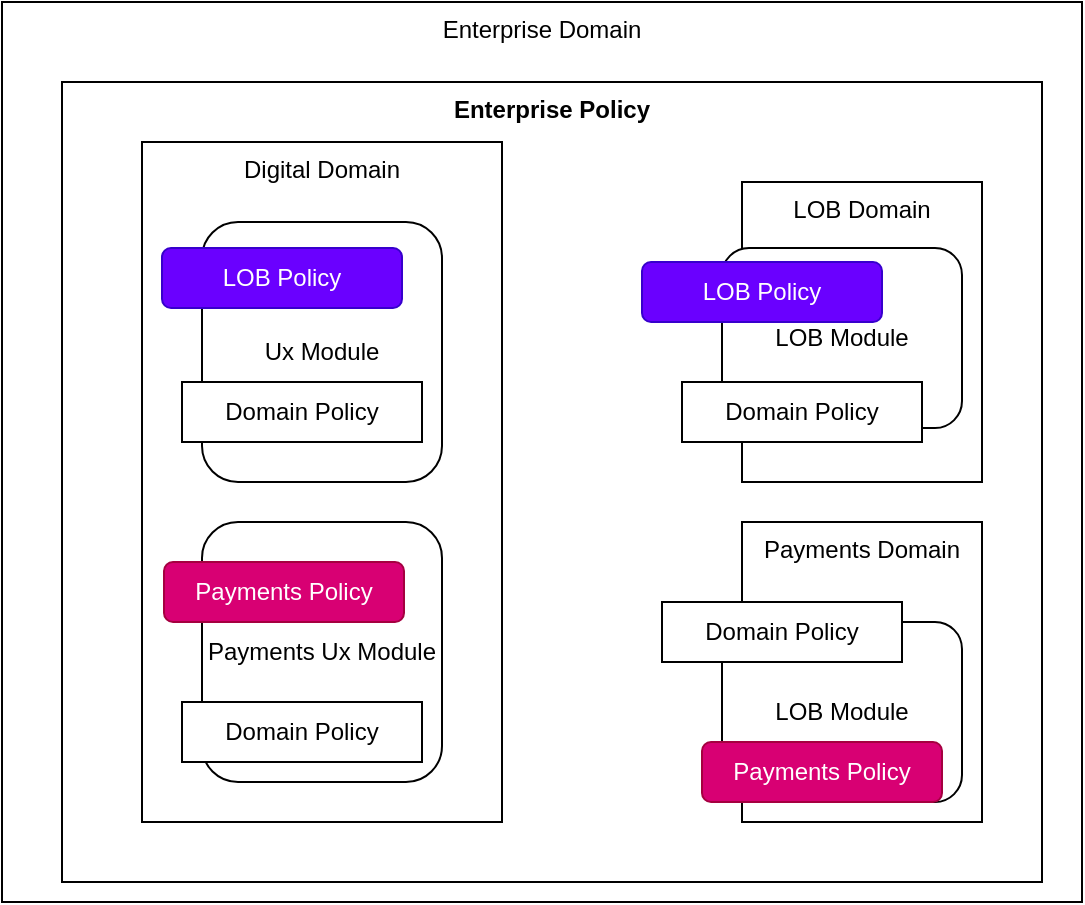 <mxfile>
    <diagram id="0NhBDQqlOkE9KcMVYWDr" name="Page-1">
        <mxGraphModel dx="883" dy="882" grid="1" gridSize="10" guides="1" tooltips="1" connect="1" arrows="1" fold="1" page="1" pageScale="1" pageWidth="827" pageHeight="1169" math="0" shadow="0">
            <root>
                <mxCell id="0"/>
                <mxCell id="1" parent="0"/>
                <mxCell id="9" value="Enterprise Domain" style="rounded=0;whiteSpace=wrap;html=1;verticalAlign=top;" vertex="1" parent="1">
                    <mxGeometry x="100" y="60" width="540" height="450" as="geometry"/>
                </mxCell>
                <mxCell id="5" value="Enterprise Policy" style="rounded=0;whiteSpace=wrap;html=1;fontStyle=1;verticalAlign=top;" vertex="1" parent="1">
                    <mxGeometry x="130" y="100" width="490" height="400" as="geometry"/>
                </mxCell>
                <mxCell id="7" value="LOB Domain" style="rounded=0;whiteSpace=wrap;html=1;verticalAlign=top;" vertex="1" parent="1">
                    <mxGeometry x="470" y="150" width="120" height="150" as="geometry"/>
                </mxCell>
                <mxCell id="2" value="LOB Module" style="rounded=1;whiteSpace=wrap;html=1;" vertex="1" parent="1">
                    <mxGeometry x="460" y="183" width="120" height="90" as="geometry"/>
                </mxCell>
                <mxCell id="10" value="Digital Domain" style="rounded=0;whiteSpace=wrap;html=1;verticalAlign=top;" vertex="1" parent="1">
                    <mxGeometry x="170" y="130" width="180" height="340" as="geometry"/>
                </mxCell>
                <mxCell id="3" value="Ux Module" style="rounded=1;whiteSpace=wrap;html=1;" vertex="1" parent="1">
                    <mxGeometry x="200" y="170" width="120" height="130" as="geometry"/>
                </mxCell>
                <mxCell id="6" value="Domain Policy" style="rounded=0;whiteSpace=wrap;html=1;" vertex="1" parent="1">
                    <mxGeometry x="190" y="250" width="120" height="30" as="geometry"/>
                </mxCell>
                <mxCell id="11" value="Payments Domain" style="rounded=0;whiteSpace=wrap;html=1;verticalAlign=top;" vertex="1" parent="1">
                    <mxGeometry x="470" y="320" width="120" height="150" as="geometry"/>
                </mxCell>
                <mxCell id="12" value="Payments Ux Module" style="rounded=1;whiteSpace=wrap;html=1;" vertex="1" parent="1">
                    <mxGeometry x="200" y="320" width="120" height="130" as="geometry"/>
                </mxCell>
                <mxCell id="14" value="Domain Policy" style="rounded=0;whiteSpace=wrap;html=1;" vertex="1" parent="1">
                    <mxGeometry x="190" y="410" width="120" height="30" as="geometry"/>
                </mxCell>
                <mxCell id="16" value="LOB Module" style="rounded=1;whiteSpace=wrap;html=1;" vertex="1" parent="1">
                    <mxGeometry x="460" y="370" width="120" height="90" as="geometry"/>
                </mxCell>
                <mxCell id="13" value="Payments Policy" style="rounded=1;whiteSpace=wrap;html=1;fillColor=#d80073;fontColor=#ffffff;strokeColor=#A50040;" vertex="1" parent="1">
                    <mxGeometry x="450" y="430" width="120" height="30" as="geometry"/>
                </mxCell>
                <mxCell id="17" value="Domain Policy" style="rounded=0;whiteSpace=wrap;html=1;" vertex="1" parent="1">
                    <mxGeometry x="430" y="360" width="120" height="30" as="geometry"/>
                </mxCell>
                <mxCell id="18" value="Domain Policy" style="rounded=0;whiteSpace=wrap;html=1;" vertex="1" parent="1">
                    <mxGeometry x="440" y="250" width="120" height="30" as="geometry"/>
                </mxCell>
                <mxCell id="19" value="Payments Policy" style="rounded=1;whiteSpace=wrap;html=1;fillColor=#d80073;fontColor=#ffffff;strokeColor=#A50040;" vertex="1" parent="1">
                    <mxGeometry x="181" y="340" width="120" height="30" as="geometry"/>
                </mxCell>
                <mxCell id="20" value="LOB Policy" style="rounded=1;whiteSpace=wrap;html=1;fillColor=#6a00ff;fontColor=#ffffff;strokeColor=#3700CC;" vertex="1" parent="1">
                    <mxGeometry x="420" y="190" width="120" height="30" as="geometry"/>
                </mxCell>
                <mxCell id="21" value="LOB Policy" style="rounded=1;whiteSpace=wrap;html=1;fillColor=#6a00ff;fontColor=#ffffff;strokeColor=#3700CC;" vertex="1" parent="1">
                    <mxGeometry x="180" y="183" width="120" height="30" as="geometry"/>
                </mxCell>
            </root>
        </mxGraphModel>
    </diagram>
    <diagram id="r5HmfLE1yhrWmszGDmLt" name="Page-2">
        <mxGraphModel dx="1710" dy="882" grid="1" gridSize="10" guides="1" tooltips="1" connect="1" arrows="1" fold="1" page="1" pageScale="1" pageWidth="827" pageHeight="1169" math="0" shadow="0">
            <root>
                <mxCell id="0"/>
                <mxCell id="1" parent="0"/>
                <mxCell id="2QcMn7VzYFjL6mkvUL-K-1" value="Enterprise Domain" style="rounded=0;whiteSpace=wrap;html=1;verticalAlign=top;" vertex="1" parent="1">
                    <mxGeometry x="100" y="60" width="540" height="450" as="geometry"/>
                </mxCell>
                <mxCell id="2QcMn7VzYFjL6mkvUL-K-2" value="Enterprise Policy" style="rounded=0;whiteSpace=wrap;html=1;fontStyle=1;verticalAlign=top;" vertex="1" parent="1">
                    <mxGeometry x="130" y="100" width="490" height="400" as="geometry"/>
                </mxCell>
                <mxCell id="2QcMn7VzYFjL6mkvUL-K-3" value="LOB Domain" style="rounded=0;whiteSpace=wrap;html=1;verticalAlign=top;" vertex="1" parent="1">
                    <mxGeometry x="470" y="150" width="120" height="150" as="geometry"/>
                </mxCell>
                <mxCell id="2QcMn7VzYFjL6mkvUL-K-4" value="LOB Module" style="rounded=1;whiteSpace=wrap;html=1;" vertex="1" parent="1">
                    <mxGeometry x="460" y="183" width="120" height="90" as="geometry"/>
                </mxCell>
                <mxCell id="2QcMn7VzYFjL6mkvUL-K-5" value="Digital Domain" style="rounded=0;whiteSpace=wrap;html=1;verticalAlign=top;" vertex="1" parent="1">
                    <mxGeometry x="170" y="130" width="180" height="340" as="geometry"/>
                </mxCell>
                <mxCell id="2QcMn7VzYFjL6mkvUL-K-8" value="Payments Domain" style="rounded=0;whiteSpace=wrap;html=1;verticalAlign=top;" vertex="1" parent="1">
                    <mxGeometry x="470" y="320" width="120" height="150" as="geometry"/>
                </mxCell>
                <mxCell id="2QcMn7VzYFjL6mkvUL-K-27" style="edgeStyle=orthogonalEdgeStyle;html=1;entryX=0.5;entryY=1;entryDx=0;entryDy=0;" edge="1" parent="1" source="2QcMn7VzYFjL6mkvUL-K-9" target="2QcMn7VzYFjL6mkvUL-K-19">
                    <mxGeometry relative="1" as="geometry"/>
                </mxCell>
                <mxCell id="2QcMn7VzYFjL6mkvUL-K-9" value="RS&lt;br&gt;&lt;br&gt;Payments Ux Module" style="rounded=1;whiteSpace=wrap;html=1;" vertex="1" parent="1">
                    <mxGeometry x="200" y="330" width="120" height="100" as="geometry"/>
                </mxCell>
                <mxCell id="2QcMn7VzYFjL6mkvUL-K-11" value="LOB Module" style="rounded=1;whiteSpace=wrap;html=1;" vertex="1" parent="1">
                    <mxGeometry x="460" y="370" width="120" height="90" as="geometry"/>
                </mxCell>
                <mxCell id="2QcMn7VzYFjL6mkvUL-K-12" value="Payments Policy" style="rounded=1;whiteSpace=wrap;html=1;fillColor=#d80073;fontColor=#ffffff;strokeColor=#A50040;" vertex="1" parent="1">
                    <mxGeometry x="450" y="430" width="120" height="30" as="geometry"/>
                </mxCell>
                <mxCell id="2QcMn7VzYFjL6mkvUL-K-13" value="Domain Policy" style="rounded=0;whiteSpace=wrap;html=1;" vertex="1" parent="1">
                    <mxGeometry x="430" y="360" width="120" height="30" as="geometry"/>
                </mxCell>
                <mxCell id="2QcMn7VzYFjL6mkvUL-K-14" value="Domain Policy" style="rounded=0;whiteSpace=wrap;html=1;" vertex="1" parent="1">
                    <mxGeometry x="440" y="250" width="120" height="30" as="geometry"/>
                </mxCell>
                <mxCell id="2QcMn7VzYFjL6mkvUL-K-16" value="LOB Policy" style="rounded=1;whiteSpace=wrap;html=1;fillColor=#6a00ff;fontColor=#ffffff;strokeColor=#3700CC;" vertex="1" parent="1">
                    <mxGeometry x="420" y="190" width="120" height="30" as="geometry"/>
                </mxCell>
                <mxCell id="2QcMn7VzYFjL6mkvUL-K-28" style="edgeStyle=orthogonalEdgeStyle;html=1;entryX=0.5;entryY=0;entryDx=0;entryDy=0;" edge="1" parent="1" source="2QcMn7VzYFjL6mkvUL-K-18" target="2QcMn7VzYFjL6mkvUL-K-19">
                    <mxGeometry relative="1" as="geometry"/>
                </mxCell>
                <mxCell id="2QcMn7VzYFjL6mkvUL-K-18" value="AS" style="rounded=1;whiteSpace=wrap;html=1;" vertex="1" parent="1">
                    <mxGeometry x="200" y="180" width="120" height="60" as="geometry"/>
                </mxCell>
                <mxCell id="2QcMn7VzYFjL6mkvUL-K-19" value="PDP" style="rounded=1;whiteSpace=wrap;html=1;" vertex="1" parent="1">
                    <mxGeometry x="200" y="270" width="120" height="30" as="geometry"/>
                </mxCell>
                <mxCell id="2QcMn7VzYFjL6mkvUL-K-21" value="" style="whiteSpace=wrap;html=1;aspect=fixed;fillColor=#d80073;fontColor=#ffffff;strokeColor=#A50040;" vertex="1" parent="1">
                    <mxGeometry x="303" y="280" width="10" height="10" as="geometry"/>
                </mxCell>
                <mxCell id="2QcMn7VzYFjL6mkvUL-K-22" value="" style="whiteSpace=wrap;html=1;aspect=fixed;" vertex="1" parent="1">
                    <mxGeometry x="275" y="280" width="10" height="10" as="geometry"/>
                </mxCell>
                <mxCell id="2QcMn7VzYFjL6mkvUL-K-23" value="" style="whiteSpace=wrap;html=1;aspect=fixed;fillColor=#6a00ff;fontColor=#ffffff;strokeColor=#3700CC;" vertex="1" parent="1">
                    <mxGeometry x="290" y="280" width="10" height="10" as="geometry"/>
                </mxCell>
                <mxCell id="2QcMn7VzYFjL6mkvUL-K-25" style="edgeStyle=orthogonalEdgeStyle;html=1;entryX=0;entryY=0.5;entryDx=0;entryDy=0;" edge="1" parent="1" source="2QcMn7VzYFjL6mkvUL-K-24" target="2QcMn7VzYFjL6mkvUL-K-18">
                    <mxGeometry relative="1" as="geometry">
                        <Array as="points">
                            <mxPoint x="80" y="310"/>
                            <mxPoint x="80" y="210"/>
                        </Array>
                    </mxGeometry>
                </mxCell>
                <mxCell id="2QcMn7VzYFjL6mkvUL-K-26" style="edgeStyle=orthogonalEdgeStyle;html=1;" edge="1" parent="1" source="2QcMn7VzYFjL6mkvUL-K-24" target="2QcMn7VzYFjL6mkvUL-K-9">
                    <mxGeometry relative="1" as="geometry">
                        <Array as="points">
                            <mxPoint x="80" y="310"/>
                            <mxPoint x="80" y="380"/>
                        </Array>
                    </mxGeometry>
                </mxCell>
                <mxCell id="2QcMn7VzYFjL6mkvUL-K-24" value="Public Client" style="rounded=0;whiteSpace=wrap;html=1;" vertex="1" parent="1">
                    <mxGeometry x="-60" y="280" width="120" height="60" as="geometry"/>
                </mxCell>
            </root>
        </mxGraphModel>
    </diagram>
    <diagram id="4E2HkuodyDknHuRbR6Kd" name="Page-3">
        <mxGraphModel dx="883" dy="882" grid="1" gridSize="10" guides="1" tooltips="1" connect="1" arrows="1" fold="1" page="1" pageScale="1" pageWidth="827" pageHeight="1169" math="0" shadow="0">
            <root>
                <mxCell id="0"/>
                <mxCell id="1" parent="0"/>
                <mxCell id="Q-6CNGIWcLX0DS2mW6qz-1" value="Target Domain" style="rounded=0;whiteSpace=wrap;html=1;verticalAlign=top;fillColor=#6a00ff;fontColor=#ffffff;strokeColor=#3700CC;" vertex="1" parent="1">
                    <mxGeometry x="583" y="580" width="150" height="130" as="geometry"/>
                </mxCell>
                <mxCell id="T9dywFvAnH7qMnnh_MyF-12" value="" style="rounded=0;whiteSpace=wrap;html=1;" vertex="1" parent="1">
                    <mxGeometry x="360" y="227" width="160" height="180" as="geometry"/>
                </mxCell>
                <mxCell id="T9dywFvAnH7qMnnh_MyF-16" value="B1" style="html=1;entryX=0.25;entryY=1;entryDx=0;entryDy=0;" edge="1" parent="1" source="T9dywFvAnH7qMnnh_MyF-3" target="T9dywFvAnH7qMnnh_MyF-15">
                    <mxGeometry relative="1" as="geometry"/>
                </mxCell>
                <mxCell id="T9dywFvAnH7qMnnh_MyF-18" value="B3" style="edgeStyle=none;html=1;" edge="1" parent="1" source="T9dywFvAnH7qMnnh_MyF-3" target="T9dywFvAnH7qMnnh_MyF-13">
                    <mxGeometry relative="1" as="geometry"/>
                </mxCell>
                <mxCell id="T9dywFvAnH7qMnnh_MyF-26" style="edgeStyle=orthogonalEdgeStyle;html=1;fontColor=default;dashed=1;" edge="1" parent="1" source="T9dywFvAnH7qMnnh_MyF-3" target="T9dywFvAnH7qMnnh_MyF-4">
                    <mxGeometry relative="1" as="geometry">
                        <mxPoint x="210" y="280" as="targetPoint"/>
                    </mxGeometry>
                </mxCell>
                <mxCell id="T9dywFvAnH7qMnnh_MyF-3" value="RS [PEP]" style="rounded=1;whiteSpace=wrap;html=1;" vertex="1" parent="1">
                    <mxGeometry x="220" y="620" width="120" height="60" as="geometry"/>
                </mxCell>
                <mxCell id="QgZ9Ml4-NZsvO_y4UvHl-5" style="edgeStyle=orthogonalEdgeStyle;html=1;entryX=0.5;entryY=1;entryDx=0;entryDy=0;exitX=0.75;exitY=0;exitDx=0;exitDy=0;" edge="1" parent="1" source="QgZ9Ml4-NZsvO_y4UvHl-1" target="QgZ9Ml4-NZsvO_y4UvHl-3">
                    <mxGeometry relative="1" as="geometry"/>
                </mxCell>
                <mxCell id="QgZ9Ml4-NZsvO_y4UvHl-6" style="edgeStyle=orthogonalEdgeStyle;html=1;entryX=0;entryY=0.5;entryDx=0;entryDy=0;entryPerimeter=0;" edge="1" parent="1" source="QgZ9Ml4-NZsvO_y4UvHl-1" target="QgZ9Ml4-NZsvO_y4UvHl-2">
                    <mxGeometry relative="1" as="geometry"/>
                </mxCell>
                <mxCell id="QgZ9Ml4-NZsvO_y4UvHl-7" style="edgeStyle=orthogonalEdgeStyle;html=1;entryX=0;entryY=0.5;entryDx=0;entryDy=0;" edge="1" parent="1" source="QgZ9Ml4-NZsvO_y4UvHl-1" target="QgZ9Ml4-NZsvO_y4UvHl-4">
                    <mxGeometry relative="1" as="geometry">
                        <Array as="points">
                            <mxPoint x="560" y="255"/>
                            <mxPoint x="560" y="315"/>
                        </Array>
                    </mxGeometry>
                </mxCell>
                <mxCell id="QgZ9Ml4-NZsvO_y4UvHl-1" value="Target Domain Policy" style="rounded=1;whiteSpace=wrap;html=1;fillColor=#6a00ff;fontColor=#ffffff;strokeColor=#3700CC;" vertex="1" parent="1">
                    <mxGeometry x="380" y="240" width="120" height="30" as="geometry"/>
                </mxCell>
                <mxCell id="QgZ9Ml4-NZsvO_y4UvHl-2" value="" style="shape=cylinder3;whiteSpace=wrap;html=1;boundedLbl=1;backgroundOutline=1;size=15;" vertex="1" parent="1">
                    <mxGeometry x="620" y="150" width="60" height="80" as="geometry"/>
                </mxCell>
                <mxCell id="QgZ9Ml4-NZsvO_y4UvHl-3" value="IdP" style="rounded=1;whiteSpace=wrap;html=1;" vertex="1" parent="1">
                    <mxGeometry x="430" y="100" width="120" height="60" as="geometry"/>
                </mxCell>
                <mxCell id="QgZ9Ml4-NZsvO_y4UvHl-4" value="Limit" style="rounded=1;whiteSpace=wrap;html=1;" vertex="1" parent="1">
                    <mxGeometry x="600" y="300" width="120" height="30" as="geometry"/>
                </mxCell>
                <mxCell id="T9dywFvAnH7qMnnh_MyF-2" value="A3" style="edgeStyle=orthogonalEdgeStyle;html=1;" edge="1" parent="1" source="T9dywFvAnH7qMnnh_MyF-1" target="T9dywFvAnH7qMnnh_MyF-12">
                    <mxGeometry relative="1" as="geometry">
                        <Array as="points">
                            <mxPoint x="320" y="310"/>
                        </Array>
                    </mxGeometry>
                </mxCell>
                <mxCell id="T9dywFvAnH7qMnnh_MyF-1" value="" style="outlineConnect=0;dashed=0;verticalLabelPosition=bottom;verticalAlign=top;align=center;html=1;shape=mxgraph.aws3.saml_token;fillColor=#D2D3D3;gradientColor=none;" vertex="1" parent="1">
                    <mxGeometry x="290" y="585" width="39" height="40" as="geometry"/>
                </mxCell>
                <mxCell id="T9dywFvAnH7qMnnh_MyF-5" value="A1" style="edgeStyle=orthogonalEdgeStyle;html=1;" edge="1" parent="1" source="T9dywFvAnH7qMnnh_MyF-4">
                    <mxGeometry relative="1" as="geometry">
                        <mxPoint x="410" y="230" as="targetPoint"/>
                    </mxGeometry>
                </mxCell>
                <mxCell id="T9dywFvAnH7qMnnh_MyF-8" value="A1" style="edgeStyle=orthogonalEdgeStyle;html=1;entryX=0.5;entryY=0;entryDx=0;entryDy=0;" edge="1" parent="1" source="T9dywFvAnH7qMnnh_MyF-4" target="T9dywFvAnH7qMnnh_MyF-7">
                    <mxGeometry relative="1" as="geometry"/>
                </mxCell>
                <mxCell id="T9dywFvAnH7qMnnh_MyF-4" value="AS" style="rounded=1;whiteSpace=wrap;html=1;" vertex="1" parent="1">
                    <mxGeometry x="220" y="120" width="120" height="60" as="geometry"/>
                </mxCell>
                <mxCell id="T9dywFvAnH7qMnnh_MyF-6" value="" style="outlineConnect=0;dashed=0;verticalLabelPosition=bottom;verticalAlign=top;align=center;html=1;shape=mxgraph.aws3.saml_token;fillColor=#D2D3D3;gradientColor=none;" vertex="1" parent="1">
                    <mxGeometry x="70" y="190" width="39" height="40" as="geometry"/>
                </mxCell>
                <mxCell id="T9dywFvAnH7qMnnh_MyF-9" value="A2" style="edgeStyle=orthogonalEdgeStyle;html=1;entryX=0;entryY=0.5;entryDx=0;entryDy=0;" edge="1" parent="1" source="T9dywFvAnH7qMnnh_MyF-7" target="T9dywFvAnH7qMnnh_MyF-3">
                    <mxGeometry relative="1" as="geometry">
                        <Array as="points">
                            <mxPoint x="100" y="650"/>
                        </Array>
                    </mxGeometry>
                </mxCell>
                <mxCell id="T9dywFvAnH7qMnnh_MyF-7" value="Public" style="rounded=0;whiteSpace=wrap;html=1;" vertex="1" parent="1">
                    <mxGeometry x="40" y="260" width="120" height="60" as="geometry"/>
                </mxCell>
                <mxCell id="T9dywFvAnH7qMnnh_MyF-10" value="Domain Policy" style="rounded=1;whiteSpace=wrap;html=1;" vertex="1" parent="1">
                    <mxGeometry x="380" y="320" width="120" height="30" as="geometry"/>
                </mxCell>
                <mxCell id="T9dywFvAnH7qMnnh_MyF-11" value="Enterprise Policy" style="rounded=1;whiteSpace=wrap;html=1;" vertex="1" parent="1">
                    <mxGeometry x="380" y="360" width="120" height="30" as="geometry"/>
                </mxCell>
                <mxCell id="T9dywFvAnH7qMnnh_MyF-14" value="B3" style="edgeStyle=orthogonalEdgeStyle;html=1;entryX=0.999;entryY=0.878;entryDx=0;entryDy=0;entryPerimeter=0;" edge="1" parent="1" source="T9dywFvAnH7qMnnh_MyF-13" target="T9dywFvAnH7qMnnh_MyF-12">
                    <mxGeometry relative="1" as="geometry">
                        <Array as="points">
                            <mxPoint x="660" y="385"/>
                        </Array>
                    </mxGeometry>
                </mxCell>
                <mxCell id="T9dywFvAnH7qMnnh_MyF-17" value="" style="edgeStyle=none;html=1;dashed=1;entryX=0.75;entryY=1;entryDx=0;entryDy=0;" edge="1" parent="1" source="T9dywFvAnH7qMnnh_MyF-13" target="T9dywFvAnH7qMnnh_MyF-15">
                    <mxGeometry relative="1" as="geometry"/>
                </mxCell>
                <mxCell id="T9dywFvAnH7qMnnh_MyF-13" value="RS [PEP]" style="rounded=1;whiteSpace=wrap;html=1;" vertex="1" parent="1">
                    <mxGeometry x="600" y="620" width="120" height="60" as="geometry"/>
                </mxCell>
                <mxCell id="T9dywFvAnH7qMnnh_MyF-15" value="AS" style="rounded=1;whiteSpace=wrap;html=1;" vertex="1" parent="1">
                    <mxGeometry x="407" y="477" width="120" height="60" as="geometry"/>
                </mxCell>
                <mxCell id="T9dywFvAnH7qMnnh_MyF-19" value="" style="outlineConnect=0;dashed=0;verticalLabelPosition=bottom;verticalAlign=top;align=center;html=1;shape=mxgraph.aws3.saml_token;fillColor=#008a00;fontColor=#ffffff;strokeColor=#005700;" vertex="1" parent="1">
                    <mxGeometry x="361" y="511" width="39" height="40" as="geometry"/>
                </mxCell>
                <mxCell id="T9dywFvAnH7qMnnh_MyF-20" value="" style="outlineConnect=0;dashed=0;verticalLabelPosition=bottom;verticalAlign=top;align=center;html=1;shape=mxgraph.aws3.saml_token;fillColor=#008a00;fontColor=#ffffff;strokeColor=#005700;" vertex="1" parent="1">
                    <mxGeometry x="530" y="515" width="39" height="40" as="geometry"/>
                </mxCell>
                <mxCell id="T9dywFvAnH7qMnnh_MyF-22" value="Module Policy" style="rounded=1;whiteSpace=wrap;html=1;" vertex="1" parent="1">
                    <mxGeometry x="380" y="280" width="120" height="30" as="geometry"/>
                </mxCell>
                <mxCell id="T9dywFvAnH7qMnnh_MyF-25" value="Token Exchange" style="sketch=0;points=[[0,0,0],[0.25,0,0],[0.5,0,0],[0.75,0,0],[1,0,0],[0,1,0],[0.25,1,0],[0.5,1,0],[0.75,1,0],[1,1,0],[0,0.25,0],[0,0.5,0],[0,0.75,0],[1,0.25,0],[1,0.5,0],[1,0.75,0]];outlineConnect=0;fontColor=default;gradientColor=#945DF2;gradientDirection=north;fillColor=#5A30B5;strokeColor=#ffffff;dashed=0;verticalLabelPosition=bottom;verticalAlign=top;align=center;html=1;fontSize=12;fontStyle=0;aspect=fixed;shape=mxgraph.aws4.resourceIcon;resIcon=mxgraph.aws4.data_exchange;" vertex="1" parent="1">
                    <mxGeometry x="455" y="420" width="30" height="30" as="geometry"/>
                </mxCell>
                <mxCell id="T9dywFvAnH7qMnnh_MyF-27" value="Principles assocaited with Policy Information Points Apply (e.g. Performance)" style="text;html=1;strokeColor=none;fillColor=none;align=center;verticalAlign=middle;whiteSpace=wrap;rounded=0;fontColor=default;" vertex="1" parent="1">
                    <mxGeometry x="574.5" y="250" width="151" height="30" as="geometry"/>
                </mxCell>
            </root>
        </mxGraphModel>
    </diagram>
    <diagram id="vYJh6N_L7CMbFcRVssvm" name="Page-4">
        <mxGraphModel dx="883" dy="882" grid="1" gridSize="10" guides="1" tooltips="1" connect="1" arrows="1" fold="1" page="1" pageScale="1" pageWidth="827" pageHeight="1169" math="0" shadow="0">
            <root>
                <mxCell id="0"/>
                <mxCell id="1" parent="0"/>
                <mxCell id="pZara_gNFCis_qKqxccQ-2" value="" style="rounded=0;whiteSpace=wrap;html=1;" vertex="1" parent="1">
                    <mxGeometry x="80" y="70" width="240" height="240" as="geometry"/>
                </mxCell>
                <mxCell id="pZara_gNFCis_qKqxccQ-3" value="" style="rounded=0;whiteSpace=wrap;html=1;" vertex="1" parent="1">
                    <mxGeometry x="360" y="74" width="240" height="230" as="geometry"/>
                </mxCell>
                <mxCell id="pZara_gNFCis_qKqxccQ-23" value="Trust" style="edgeStyle=none;html=1;" edge="1" parent="1" source="pZara_gNFCis_qKqxccQ-4" target="pZara_gNFCis_qKqxccQ-11">
                    <mxGeometry relative="1" as="geometry"/>
                </mxCell>
                <mxCell id="pZara_gNFCis_qKqxccQ-4" value="API" style="rounded=1;whiteSpace=wrap;html=1;" vertex="1" parent="1">
                    <mxGeometry x="430" y="110" width="120" height="60" as="geometry"/>
                </mxCell>
                <mxCell id="pZara_gNFCis_qKqxccQ-5" value="Ux" style="rounded=1;whiteSpace=wrap;html=1;" vertex="1" parent="1">
                    <mxGeometry x="140" y="110" width="120" height="60" as="geometry"/>
                </mxCell>
                <mxCell id="pZara_gNFCis_qKqxccQ-24" value="Trust" style="edgeStyle=none;html=1;" edge="1" parent="1" source="pZara_gNFCis_qKqxccQ-6" target="pZara_gNFCis_qKqxccQ-11">
                    <mxGeometry relative="1" as="geometry"/>
                </mxCell>
                <mxCell id="pZara_gNFCis_qKqxccQ-6" value="API" style="rounded=1;whiteSpace=wrap;html=1;" vertex="1" parent="1">
                    <mxGeometry x="430" y="210" width="120" height="60" as="geometry"/>
                </mxCell>
                <mxCell id="pZara_gNFCis_qKqxccQ-7" value="" style="rounded=0;whiteSpace=wrap;html=1;" vertex="1" parent="1">
                    <mxGeometry x="80" y="420" width="240" height="120" as="geometry"/>
                </mxCell>
                <mxCell id="pZara_gNFCis_qKqxccQ-8" value="" style="rounded=0;whiteSpace=wrap;html=1;" vertex="1" parent="1">
                    <mxGeometry x="370" y="420" width="240" height="260" as="geometry"/>
                </mxCell>
                <mxCell id="pZara_gNFCis_qKqxccQ-9" value="" style="rounded=1;whiteSpace=wrap;html=1;" vertex="1" parent="1">
                    <mxGeometry x="440" y="460" width="120" height="60" as="geometry"/>
                </mxCell>
                <mxCell id="pZara_gNFCis_qKqxccQ-10" value="" style="rounded=1;whiteSpace=wrap;html=1;" vertex="1" parent="1">
                    <mxGeometry x="440" y="560" width="120" height="60" as="geometry"/>
                </mxCell>
                <mxCell id="pZara_gNFCis_qKqxccQ-11" value="Role" style="rounded=1;whiteSpace=wrap;html=1;dashed=1;" vertex="1" parent="1">
                    <mxGeometry x="170" y="150" width="120" height="60" as="geometry"/>
                </mxCell>
                <mxCell id="pZara_gNFCis_qKqxccQ-12" value="Ux" style="rounded=1;whiteSpace=wrap;html=1;" vertex="1" parent="1">
                    <mxGeometry x="140" y="450" width="120" height="60" as="geometry"/>
                </mxCell>
                <mxCell id="pZara_gNFCis_qKqxccQ-13" value="Access Rules" style="rounded=1;whiteSpace=wrap;html=1;dashed=1;" vertex="1" parent="1">
                    <mxGeometry x="180" y="436" width="100" height="30" as="geometry"/>
                </mxCell>
                <mxCell id="pZara_gNFCis_qKqxccQ-17" value="Access Rules" style="rounded=1;whiteSpace=wrap;html=1;dashed=1;" vertex="1" parent="1">
                    <mxGeometry x="470" y="480" width="100" height="30" as="geometry"/>
                </mxCell>
                <mxCell id="pZara_gNFCis_qKqxccQ-18" value="Access Rules" style="rounded=1;whiteSpace=wrap;html=1;dashed=1;" vertex="1" parent="1">
                    <mxGeometry x="490" y="570" width="100" height="30" as="geometry"/>
                </mxCell>
                <mxCell id="pZara_gNFCis_qKqxccQ-19" value="Access Rules" style="rounded=1;whiteSpace=wrap;html=1;dashed=1;" vertex="1" parent="1">
                    <mxGeometry x="408" y="610" width="100" height="30" as="geometry"/>
                </mxCell>
                <mxCell id="pZara_gNFCis_qKqxccQ-20" value="Access Rules" style="rounded=1;whiteSpace=wrap;html=1;dashed=1;" vertex="1" parent="1">
                    <mxGeometry x="440" y="440" width="100" height="30" as="geometry"/>
                </mxCell>
                <mxCell id="pZara_gNFCis_qKqxccQ-22" value="Access Rules" style="rounded=1;whiteSpace=wrap;html=1;dashed=1;" vertex="1" parent="1">
                    <mxGeometry x="205" y="491" width="100" height="30" as="geometry"/>
                </mxCell>
            </root>
        </mxGraphModel>
    </diagram>
    <diagram id="qKEl9toU34yp2FWXuum9" name="Page-5">
        <mxGraphModel dx="883" dy="882" grid="1" gridSize="10" guides="1" tooltips="1" connect="1" arrows="1" fold="1" page="1" pageScale="1" pageWidth="827" pageHeight="1169" math="0" shadow="0">
            <root>
                <mxCell id="0"/>
                <mxCell id="1" parent="0"/>
                <mxCell id="QWSoEWb0vLU7y9mS7Juh-32" value="" style="rounded=0;whiteSpace=wrap;html=1;" vertex="1" parent="1">
                    <mxGeometry x="707" y="510" width="153" height="192" as="geometry"/>
                </mxCell>
                <mxCell id="QWSoEWb0vLU7y9mS7Juh-1" value="" style="rounded=0;whiteSpace=wrap;html=1;" vertex="1" parent="1">
                    <mxGeometry x="360" y="230" width="160" height="180" as="geometry"/>
                </mxCell>
                <mxCell id="QWSoEWb0vLU7y9mS7Juh-2" value="B1" style="html=1;entryX=0.25;entryY=1;entryDx=0;entryDy=0;" edge="1" parent="1" source="QWSoEWb0vLU7y9mS7Juh-5" target="QWSoEWb0vLU7y9mS7Juh-26">
                    <mxGeometry relative="1" as="geometry"/>
                </mxCell>
                <mxCell id="QWSoEWb0vLU7y9mS7Juh-3" value="B3" style="edgeStyle=none;html=1;" edge="1" parent="1" source="QWSoEWb0vLU7y9mS7Juh-5" target="QWSoEWb0vLU7y9mS7Juh-25">
                    <mxGeometry relative="1" as="geometry"/>
                </mxCell>
                <mxCell id="QWSoEWb0vLU7y9mS7Juh-4" style="edgeStyle=orthogonalEdgeStyle;html=1;fontColor=default;dashed=1;" edge="1" parent="1" source="QWSoEWb0vLU7y9mS7Juh-5" target="QWSoEWb0vLU7y9mS7Juh-17">
                    <mxGeometry relative="1" as="geometry">
                        <mxPoint x="210" y="280" as="targetPoint"/>
                    </mxGeometry>
                </mxCell>
                <mxCell id="QWSoEWb0vLU7y9mS7Juh-5" value="RS [PEP]" style="rounded=1;whiteSpace=wrap;html=1;" vertex="1" parent="1">
                    <mxGeometry x="220" y="620" width="120" height="60" as="geometry"/>
                </mxCell>
                <mxCell id="QWSoEWb0vLU7y9mS7Juh-6" style="edgeStyle=orthogonalEdgeStyle;html=1;entryX=0.5;entryY=1;entryDx=0;entryDy=0;" edge="1" parent="1" target="QWSoEWb0vLU7y9mS7Juh-11">
                    <mxGeometry relative="1" as="geometry">
                        <mxPoint x="470" y="230" as="sourcePoint"/>
                    </mxGeometry>
                </mxCell>
                <mxCell id="QWSoEWb0vLU7y9mS7Juh-7" style="edgeStyle=orthogonalEdgeStyle;html=1;entryX=0;entryY=0.5;entryDx=0;entryDy=0;entryPerimeter=0;" edge="1" parent="1" target="QWSoEWb0vLU7y9mS7Juh-10">
                    <mxGeometry relative="1" as="geometry">
                        <mxPoint x="530" y="250" as="sourcePoint"/>
                    </mxGeometry>
                </mxCell>
                <mxCell id="QWSoEWb0vLU7y9mS7Juh-8" style="edgeStyle=orthogonalEdgeStyle;html=1;entryX=0;entryY=0.5;entryDx=0;entryDy=0;exitX=1.028;exitY=0.127;exitDx=0;exitDy=0;exitPerimeter=0;" edge="1" parent="1" source="QWSoEWb0vLU7y9mS7Juh-1" target="QWSoEWb0vLU7y9mS7Juh-12">
                    <mxGeometry relative="1" as="geometry">
                        <Array as="points">
                            <mxPoint x="525" y="255"/>
                            <mxPoint x="560" y="255"/>
                            <mxPoint x="560" y="315"/>
                        </Array>
                    </mxGeometry>
                </mxCell>
                <mxCell id="QWSoEWb0vLU7y9mS7Juh-33" style="edgeStyle=orthogonalEdgeStyle;html=1;entryX=0.5;entryY=0;entryDx=0;entryDy=0;" edge="1" parent="1" source="QWSoEWb0vLU7y9mS7Juh-9" target="QWSoEWb0vLU7y9mS7Juh-37">
                    <mxGeometry relative="1" as="geometry">
                        <Array as="points">
                            <mxPoint x="540" y="255"/>
                            <mxPoint x="540" y="390"/>
                            <mxPoint x="640" y="390"/>
                        </Array>
                    </mxGeometry>
                </mxCell>
                <mxCell id="QWSoEWb0vLU7y9mS7Juh-9" value="Target Domain&amp;nbsp; Policy" style="rounded=1;whiteSpace=wrap;html=1;fillColor=#d80073;fontColor=#ffffff;strokeColor=#A50040;" vertex="1" parent="1">
                    <mxGeometry x="380" y="240" width="120" height="30" as="geometry"/>
                </mxCell>
                <mxCell id="QWSoEWb0vLU7y9mS7Juh-10" value="" style="shape=cylinder3;whiteSpace=wrap;html=1;boundedLbl=1;backgroundOutline=1;size=15;" vertex="1" parent="1">
                    <mxGeometry x="620" y="150" width="60" height="80" as="geometry"/>
                </mxCell>
                <mxCell id="QWSoEWb0vLU7y9mS7Juh-11" value="IdP" style="rounded=1;whiteSpace=wrap;html=1;" vertex="1" parent="1">
                    <mxGeometry x="430" y="100" width="120" height="60" as="geometry"/>
                </mxCell>
                <mxCell id="QWSoEWb0vLU7y9mS7Juh-12" value="Limit" style="rounded=1;whiteSpace=wrap;html=1;" vertex="1" parent="1">
                    <mxGeometry x="600" y="300" width="120" height="30" as="geometry"/>
                </mxCell>
                <mxCell id="QWSoEWb0vLU7y9mS7Juh-13" value="A3" style="edgeStyle=orthogonalEdgeStyle;html=1;" edge="1" parent="1" source="QWSoEWb0vLU7y9mS7Juh-14" target="QWSoEWb0vLU7y9mS7Juh-1">
                    <mxGeometry relative="1" as="geometry">
                        <Array as="points">
                            <mxPoint x="320" y="310"/>
                        </Array>
                    </mxGeometry>
                </mxCell>
                <mxCell id="QWSoEWb0vLU7y9mS7Juh-14" value="" style="outlineConnect=0;dashed=0;verticalLabelPosition=bottom;verticalAlign=top;align=center;html=1;shape=mxgraph.aws3.saml_token;fillColor=#D2D3D3;gradientColor=none;" vertex="1" parent="1">
                    <mxGeometry x="290" y="585" width="39" height="40" as="geometry"/>
                </mxCell>
                <mxCell id="QWSoEWb0vLU7y9mS7Juh-15" value="A1" style="edgeStyle=orthogonalEdgeStyle;html=1;" edge="1" parent="1" source="QWSoEWb0vLU7y9mS7Juh-17">
                    <mxGeometry relative="1" as="geometry">
                        <mxPoint x="410" y="230" as="targetPoint"/>
                    </mxGeometry>
                </mxCell>
                <mxCell id="QWSoEWb0vLU7y9mS7Juh-16" value="A1" style="edgeStyle=orthogonalEdgeStyle;html=1;entryX=0.5;entryY=0;entryDx=0;entryDy=0;" edge="1" parent="1" source="QWSoEWb0vLU7y9mS7Juh-17" target="QWSoEWb0vLU7y9mS7Juh-20">
                    <mxGeometry relative="1" as="geometry"/>
                </mxCell>
                <mxCell id="QWSoEWb0vLU7y9mS7Juh-17" value="AS" style="rounded=1;whiteSpace=wrap;html=1;" vertex="1" parent="1">
                    <mxGeometry x="220" y="120" width="120" height="60" as="geometry"/>
                </mxCell>
                <mxCell id="QWSoEWb0vLU7y9mS7Juh-18" value="" style="outlineConnect=0;dashed=0;verticalLabelPosition=bottom;verticalAlign=top;align=center;html=1;shape=mxgraph.aws3.saml_token;fillColor=#D2D3D3;gradientColor=none;" vertex="1" parent="1">
                    <mxGeometry x="70" y="190" width="39" height="40" as="geometry"/>
                </mxCell>
                <mxCell id="QWSoEWb0vLU7y9mS7Juh-19" value="A2" style="edgeStyle=orthogonalEdgeStyle;html=1;entryX=0;entryY=0.5;entryDx=0;entryDy=0;" edge="1" parent="1" source="QWSoEWb0vLU7y9mS7Juh-20" target="QWSoEWb0vLU7y9mS7Juh-5">
                    <mxGeometry relative="1" as="geometry">
                        <Array as="points">
                            <mxPoint x="100" y="650"/>
                        </Array>
                    </mxGeometry>
                </mxCell>
                <mxCell id="QWSoEWb0vLU7y9mS7Juh-20" value="Public" style="rounded=0;whiteSpace=wrap;html=1;" vertex="1" parent="1">
                    <mxGeometry x="40" y="260" width="120" height="60" as="geometry"/>
                </mxCell>
                <mxCell id="QWSoEWb0vLU7y9mS7Juh-21" value="Domain Policy" style="rounded=1;whiteSpace=wrap;html=1;" vertex="1" parent="1">
                    <mxGeometry x="380" y="320" width="120" height="30" as="geometry"/>
                </mxCell>
                <mxCell id="QWSoEWb0vLU7y9mS7Juh-22" value="Enterprise Policy" style="rounded=1;whiteSpace=wrap;html=1;" vertex="1" parent="1">
                    <mxGeometry x="380" y="360" width="120" height="30" as="geometry"/>
                </mxCell>
                <mxCell id="QWSoEWb0vLU7y9mS7Juh-24" value="" style="edgeStyle=none;html=1;dashed=1;entryX=0.75;entryY=1;entryDx=0;entryDy=0;" edge="1" parent="1" source="QWSoEWb0vLU7y9mS7Juh-37" target="QWSoEWb0vLU7y9mS7Juh-26">
                    <mxGeometry relative="1" as="geometry"/>
                </mxCell>
                <mxCell id="QWSoEWb0vLU7y9mS7Juh-25" value="RS [PEP]" style="rounded=1;whiteSpace=wrap;html=1;" vertex="1" parent="1">
                    <mxGeometry x="725.5" y="620" width="120" height="60" as="geometry"/>
                </mxCell>
                <mxCell id="QWSoEWb0vLU7y9mS7Juh-26" value="AS" style="rounded=1;whiteSpace=wrap;html=1;" vertex="1" parent="1">
                    <mxGeometry x="407" y="477" width="120" height="60" as="geometry"/>
                </mxCell>
                <mxCell id="QWSoEWb0vLU7y9mS7Juh-27" value="" style="outlineConnect=0;dashed=0;verticalLabelPosition=bottom;verticalAlign=top;align=center;html=1;shape=mxgraph.aws3.saml_token;fillColor=#008a00;fontColor=#ffffff;strokeColor=#005700;" vertex="1" parent="1">
                    <mxGeometry x="361" y="511" width="39" height="40" as="geometry"/>
                </mxCell>
                <mxCell id="QWSoEWb0vLU7y9mS7Juh-28" value="" style="outlineConnect=0;dashed=0;verticalLabelPosition=bottom;verticalAlign=top;align=center;html=1;shape=mxgraph.aws3.saml_token;fillColor=#008a00;fontColor=#ffffff;strokeColor=#005700;" vertex="1" parent="1">
                    <mxGeometry x="530" y="515" width="39" height="40" as="geometry"/>
                </mxCell>
                <mxCell id="QWSoEWb0vLU7y9mS7Juh-29" value="Module Policy" style="rounded=1;whiteSpace=wrap;html=1;" vertex="1" parent="1">
                    <mxGeometry x="380" y="280" width="120" height="30" as="geometry"/>
                </mxCell>
                <mxCell id="QWSoEWb0vLU7y9mS7Juh-30" value="Token Exchange" style="sketch=0;points=[[0,0,0],[0.25,0,0],[0.5,0,0],[0.75,0,0],[1,0,0],[0,1,0],[0.25,1,0],[0.5,1,0],[0.75,1,0],[1,1,0],[0,0.25,0],[0,0.5,0],[0,0.75,0],[1,0.25,0],[1,0.5,0],[1,0.75,0]];outlineConnect=0;fontColor=default;gradientColor=#945DF2;gradientDirection=north;fillColor=#5A30B5;strokeColor=#ffffff;dashed=0;verticalLabelPosition=bottom;verticalAlign=top;align=center;html=1;fontSize=12;fontStyle=0;aspect=fixed;shape=mxgraph.aws4.resourceIcon;resIcon=mxgraph.aws4.data_exchange;" vertex="1" parent="1">
                    <mxGeometry x="455" y="420" width="30" height="30" as="geometry"/>
                </mxCell>
                <mxCell id="QWSoEWb0vLU7y9mS7Juh-31" value="Principles assocaited with Policy Information Points Apply (e.g. Performance)" style="text;html=1;strokeColor=none;fillColor=none;align=center;verticalAlign=middle;whiteSpace=wrap;rounded=0;fontColor=default;" vertex="1" parent="1">
                    <mxGeometry x="574.5" y="250" width="151" height="30" as="geometry"/>
                </mxCell>
                <mxCell id="QWSoEWb0vLU7y9mS7Juh-34" value="AS" style="rounded=1;whiteSpace=wrap;html=1;" vertex="1" parent="1">
                    <mxGeometry x="720" y="537" width="120" height="60" as="geometry"/>
                </mxCell>
                <mxCell id="QWSoEWb0vLU7y9mS7Juh-36" value="/grants" style="text;html=1;strokeColor=none;fillColor=none;align=center;verticalAlign=middle;whiteSpace=wrap;rounded=0;" vertex="1" parent="1">
                    <mxGeometry x="740" y="510" width="60" height="30" as="geometry"/>
                </mxCell>
                <mxCell id="QWSoEWb0vLU7y9mS7Juh-37" value="GW" style="rounded=1;whiteSpace=wrap;html=1;" vertex="1" parent="1">
                    <mxGeometry x="600" y="570" width="80" height="110" as="geometry"/>
                </mxCell>
            </root>
        </mxGraphModel>
    </diagram>
</mxfile>